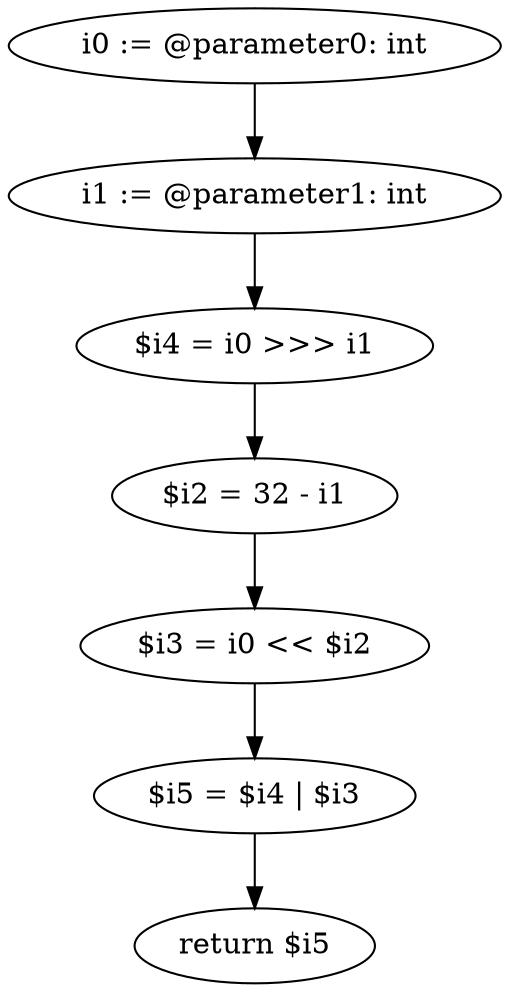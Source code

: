 digraph "unitGraph" {
    "i0 := @parameter0: int"
    "i1 := @parameter1: int"
    "$i4 = i0 >>> i1"
    "$i2 = 32 - i1"
    "$i3 = i0 << $i2"
    "$i5 = $i4 | $i3"
    "return $i5"
    "i0 := @parameter0: int"->"i1 := @parameter1: int";
    "i1 := @parameter1: int"->"$i4 = i0 >>> i1";
    "$i4 = i0 >>> i1"->"$i2 = 32 - i1";
    "$i2 = 32 - i1"->"$i3 = i0 << $i2";
    "$i3 = i0 << $i2"->"$i5 = $i4 | $i3";
    "$i5 = $i4 | $i3"->"return $i5";
}
